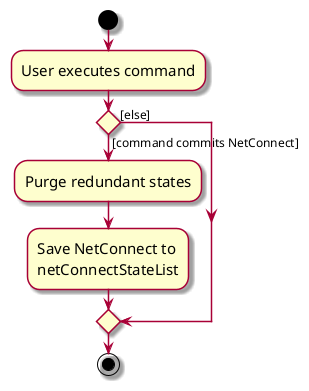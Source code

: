 @startuml
skin rose
skinparam ActivityFontSize 15
skinparam ArrowFontSize 12
start
:User executes command;

'Since the beta syntax does not support placing the condition outside the
'diamond we place it as the true branch instead.

if () then ([command commits NetConnect])
    :Purge redundant states;
    :Save NetConnect to
    netConnectStateList;
else ([else])
endif
stop
@enduml

